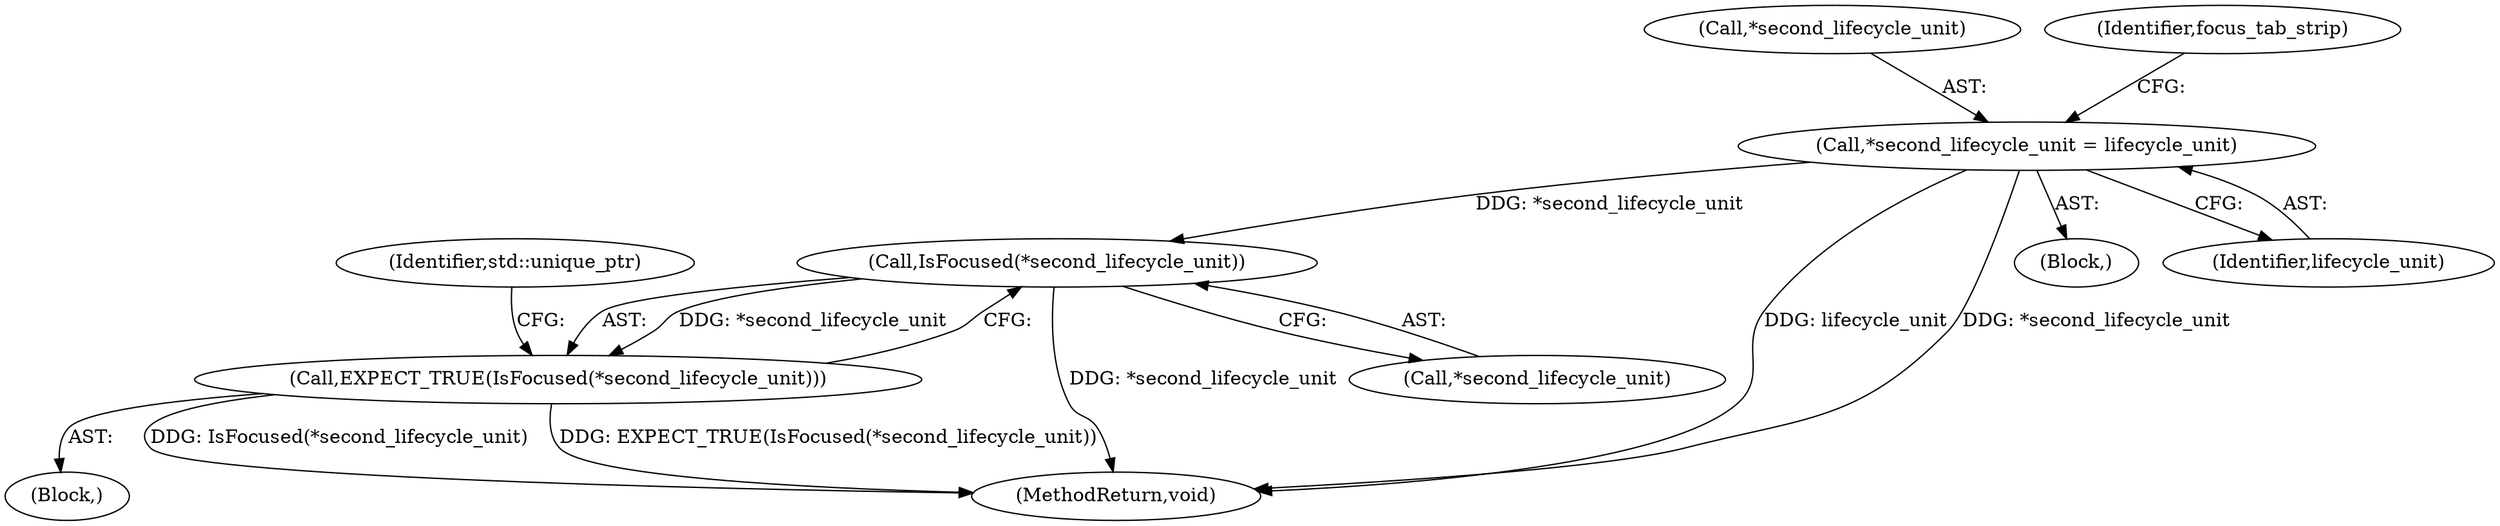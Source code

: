 digraph "0_Chrome_7394cf6f43d7a86630d3eb1c728fd63c621b5530_6@pointer" {
"1000160" [label="(Call,*second_lifecycle_unit = lifecycle_unit)"];
"1000171" [label="(Call,IsFocused(*second_lifecycle_unit))"];
"1000170" [label="(Call,EXPECT_TRUE(IsFocused(*second_lifecycle_unit)))"];
"1000204" [label="(MethodReturn,void)"];
"1000161" [label="(Call,*second_lifecycle_unit)"];
"1000170" [label="(Call,EXPECT_TRUE(IsFocused(*second_lifecycle_unit)))"];
"1000165" [label="(Identifier,focus_tab_strip)"];
"1000160" [label="(Call,*second_lifecycle_unit = lifecycle_unit)"];
"1000159" [label="(Block,)"];
"1000184" [label="(Identifier,std::unique_ptr)"];
"1000171" [label="(Call,IsFocused(*second_lifecycle_unit))"];
"1000163" [label="(Identifier,lifecycle_unit)"];
"1000166" [label="(Block,)"];
"1000172" [label="(Call,*second_lifecycle_unit)"];
"1000160" -> "1000159"  [label="AST: "];
"1000160" -> "1000163"  [label="CFG: "];
"1000161" -> "1000160"  [label="AST: "];
"1000163" -> "1000160"  [label="AST: "];
"1000165" -> "1000160"  [label="CFG: "];
"1000160" -> "1000204"  [label="DDG: lifecycle_unit"];
"1000160" -> "1000204"  [label="DDG: *second_lifecycle_unit"];
"1000160" -> "1000171"  [label="DDG: *second_lifecycle_unit"];
"1000171" -> "1000170"  [label="AST: "];
"1000171" -> "1000172"  [label="CFG: "];
"1000172" -> "1000171"  [label="AST: "];
"1000170" -> "1000171"  [label="CFG: "];
"1000171" -> "1000204"  [label="DDG: *second_lifecycle_unit"];
"1000171" -> "1000170"  [label="DDG: *second_lifecycle_unit"];
"1000170" -> "1000166"  [label="AST: "];
"1000184" -> "1000170"  [label="CFG: "];
"1000170" -> "1000204"  [label="DDG: IsFocused(*second_lifecycle_unit)"];
"1000170" -> "1000204"  [label="DDG: EXPECT_TRUE(IsFocused(*second_lifecycle_unit))"];
}
